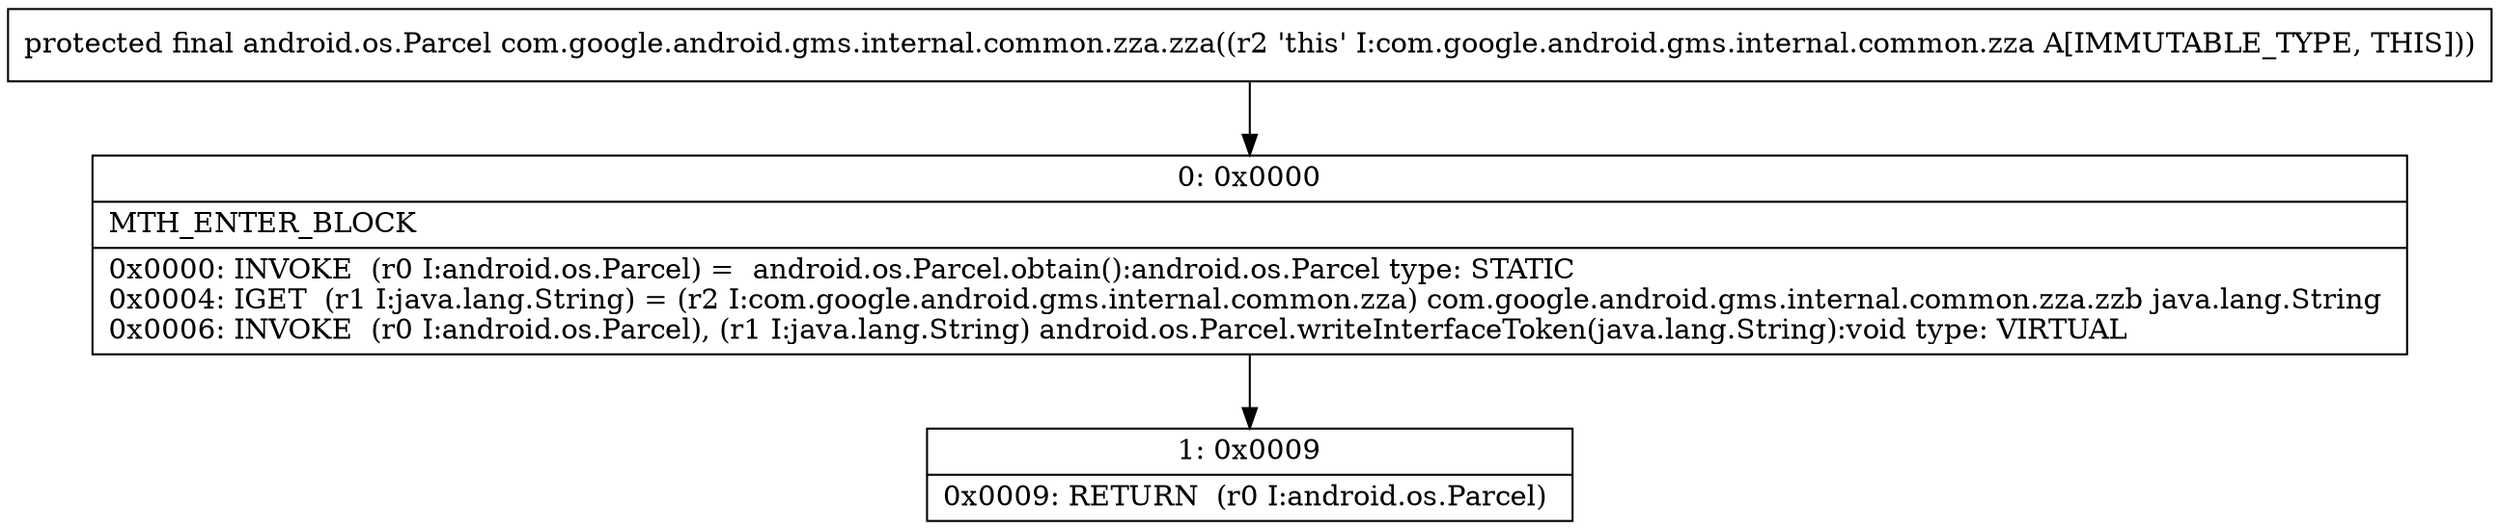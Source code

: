 digraph "CFG forcom.google.android.gms.internal.common.zza.zza()Landroid\/os\/Parcel;" {
Node_0 [shape=record,label="{0\:\ 0x0000|MTH_ENTER_BLOCK\l|0x0000: INVOKE  (r0 I:android.os.Parcel) =  android.os.Parcel.obtain():android.os.Parcel type: STATIC \l0x0004: IGET  (r1 I:java.lang.String) = (r2 I:com.google.android.gms.internal.common.zza) com.google.android.gms.internal.common.zza.zzb java.lang.String \l0x0006: INVOKE  (r0 I:android.os.Parcel), (r1 I:java.lang.String) android.os.Parcel.writeInterfaceToken(java.lang.String):void type: VIRTUAL \l}"];
Node_1 [shape=record,label="{1\:\ 0x0009|0x0009: RETURN  (r0 I:android.os.Parcel) \l}"];
MethodNode[shape=record,label="{protected final android.os.Parcel com.google.android.gms.internal.common.zza.zza((r2 'this' I:com.google.android.gms.internal.common.zza A[IMMUTABLE_TYPE, THIS])) }"];
MethodNode -> Node_0;
Node_0 -> Node_1;
}

